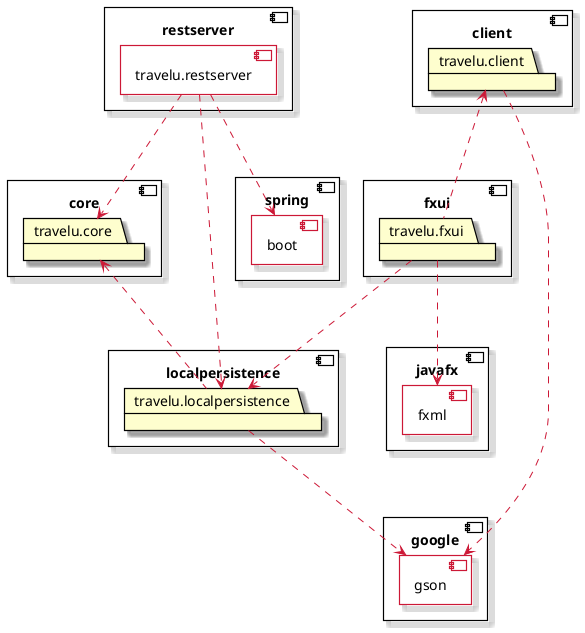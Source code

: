 @startuml packageDiagram
skin rose

component restserver {
  [travelu.restserver] <<inside>>
}

component fxui {
  package travelu.fxui {
}
}

component core {
  package travelu.core {
}
}

component localpersistence {
  package travelu.localpersistence {
}
}

component client {
  package travelu.client {
}
}

component spring {
  [boot] <<inside>>
}

component javafx {
  [fxml] <<inside>>
}

component google {
  [gson] <<inside>>
}

skinparam Component {
  BackgroundColor transparent
  BorderColor black
  BorderColor<<inside>> #cc1836
}

skinparam ComponentBorderThickness 1.2
skinparam PackageBorderThickness 1.2
skinparam PackageBorderColor black
skinparam ArrowColor #cc1836

HIDE <<inside>> stereotype

travelu.client <... travelu.fxui
travelu.client ..> gson
travelu.fxui ...> fxml
travelu.fxui ...> travelu.localpersistence
travelu.localpersistence ...> gson
travelu.core <... travelu.localpersistence
travelu.restserver ...> travelu.core
travelu.restserver ...> boot
travelu.restserver ...> travelu.localpersistence
@enduml